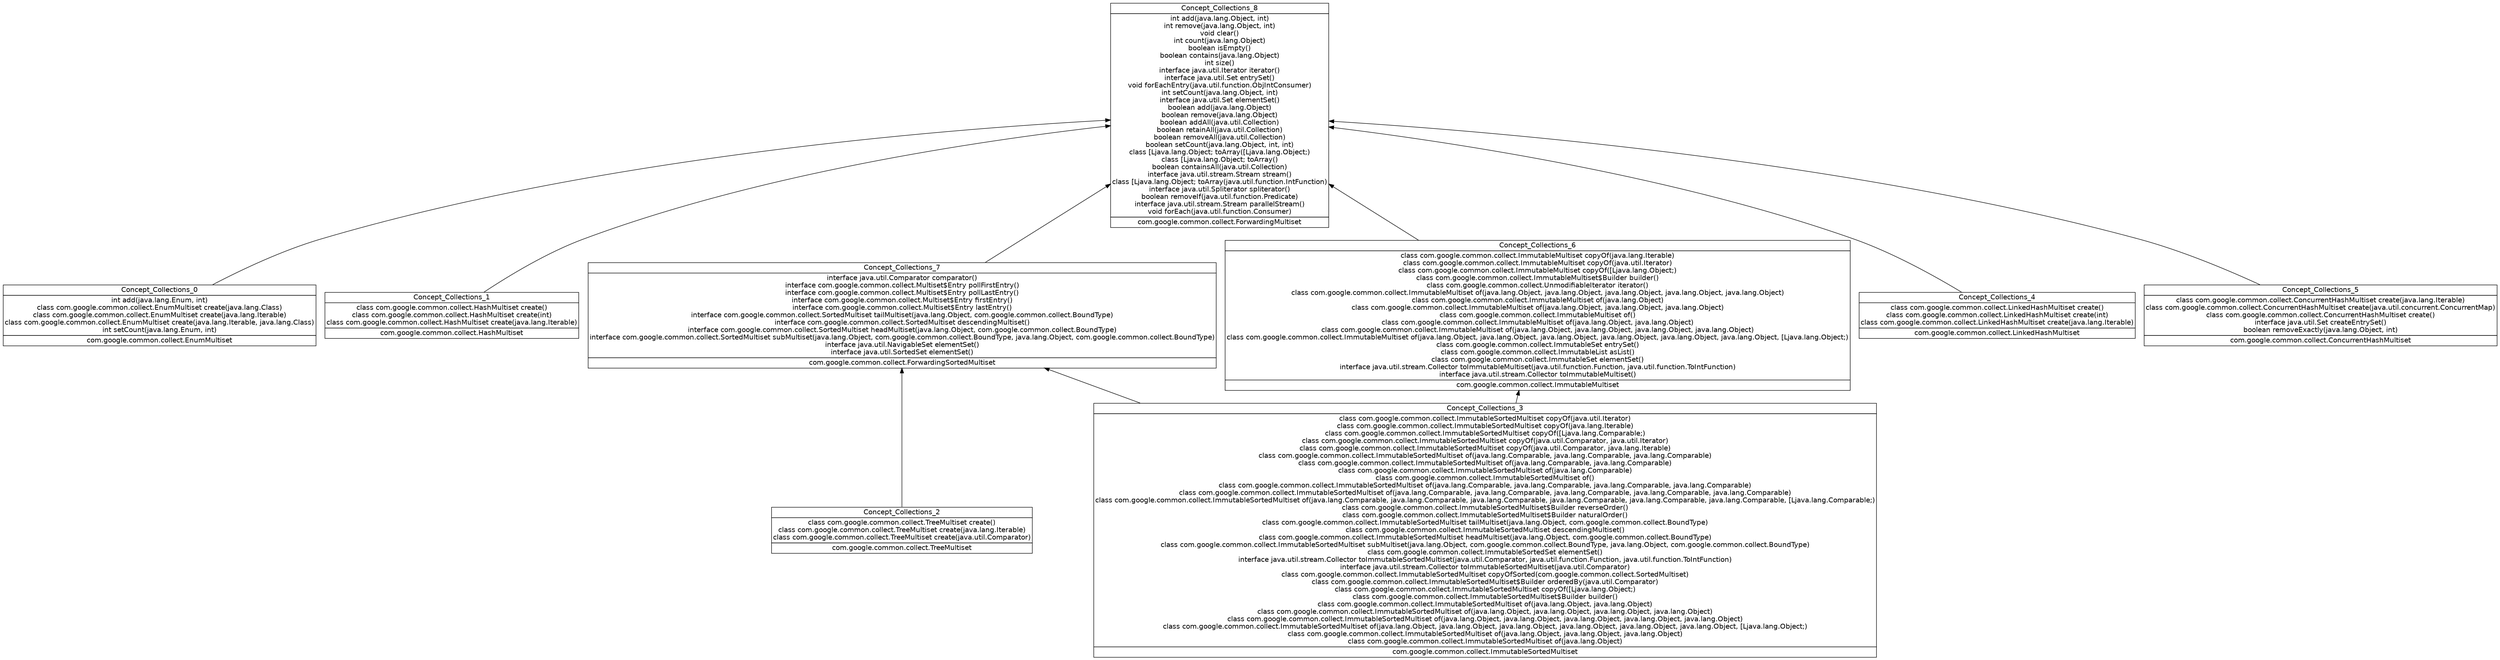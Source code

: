 digraph G { 
	rankdir=BT;
	margin=0;
	node [margin="0.03,0.03",fontname="DejaVu Sans"];
	ranksep=0.3;
	nodesep=0.2;
//graph[label="name:Collections,concept number:9,object number:9,attribute number:105"
0 [shape=none,label=<<table border="0" cellborder="1" cellspacing="0" port="p"><tr><td>Concept_Collections_8</td></tr><tr><td>int add(java.lang.Object, int)<br/>int remove(java.lang.Object, int)<br/>void clear()<br/>int count(java.lang.Object)<br/>boolean isEmpty()<br/>boolean contains(java.lang.Object)<br/>int size()<br/>interface java.util.Iterator iterator()<br/>interface java.util.Set entrySet()<br/>void forEachEntry(java.util.function.ObjIntConsumer)<br/>int setCount(java.lang.Object, int)<br/>interface java.util.Set elementSet()<br/>boolean add(java.lang.Object)<br/>boolean remove(java.lang.Object)<br/>boolean addAll(java.util.Collection)<br/>boolean retainAll(java.util.Collection)<br/>boolean removeAll(java.util.Collection)<br/>boolean setCount(java.lang.Object, int, int)<br/>class [Ljava.lang.Object; toArray([Ljava.lang.Object;)<br/>class [Ljava.lang.Object; toArray()<br/>boolean containsAll(java.util.Collection)<br/>interface java.util.stream.Stream stream()<br/>class [Ljava.lang.Object; toArray(java.util.function.IntFunction)<br/>interface java.util.Spliterator spliterator()<br/>boolean removeIf(java.util.function.Predicate)<br/>interface java.util.stream.Stream parallelStream()<br/>void forEach(java.util.function.Consumer)<br/></td></tr><tr><td>com.google.common.collect.ForwardingMultiset<br/></td></tr></table>>];
1 [shape=none,label=<<table border="0" cellborder="1" cellspacing="0" port="p"><tr><td>Concept_Collections_0</td></tr><tr><td>int add(java.lang.Enum, int)<br/>class com.google.common.collect.EnumMultiset create(java.lang.Class)<br/>class com.google.common.collect.EnumMultiset create(java.lang.Iterable)<br/>class com.google.common.collect.EnumMultiset create(java.lang.Iterable, java.lang.Class)<br/>int setCount(java.lang.Enum, int)<br/></td></tr><tr><td>com.google.common.collect.EnumMultiset<br/></td></tr></table>>];
2 [shape=none,label=<<table border="0" cellborder="1" cellspacing="0" port="p"><tr><td>Concept_Collections_1</td></tr><tr><td>class com.google.common.collect.HashMultiset create()<br/>class com.google.common.collect.HashMultiset create(int)<br/>class com.google.common.collect.HashMultiset create(java.lang.Iterable)<br/></td></tr><tr><td>com.google.common.collect.HashMultiset<br/></td></tr></table>>];
3 [shape=none,label=<<table border="0" cellborder="1" cellspacing="0" port="p"><tr><td>Concept_Collections_2</td></tr><tr><td>class com.google.common.collect.TreeMultiset create()<br/>class com.google.common.collect.TreeMultiset create(java.lang.Iterable)<br/>class com.google.common.collect.TreeMultiset create(java.util.Comparator)<br/></td></tr><tr><td>com.google.common.collect.TreeMultiset<br/></td></tr></table>>];
4 [shape=none,label=<<table border="0" cellborder="1" cellspacing="0" port="p"><tr><td>Concept_Collections_7</td></tr><tr><td>interface java.util.Comparator comparator()<br/>interface com.google.common.collect.Multiset$Entry pollFirstEntry()<br/>interface com.google.common.collect.Multiset$Entry pollLastEntry()<br/>interface com.google.common.collect.Multiset$Entry firstEntry()<br/>interface com.google.common.collect.Multiset$Entry lastEntry()<br/>interface com.google.common.collect.SortedMultiset tailMultiset(java.lang.Object, com.google.common.collect.BoundType)<br/>interface com.google.common.collect.SortedMultiset descendingMultiset()<br/>interface com.google.common.collect.SortedMultiset headMultiset(java.lang.Object, com.google.common.collect.BoundType)<br/>interface com.google.common.collect.SortedMultiset subMultiset(java.lang.Object, com.google.common.collect.BoundType, java.lang.Object, com.google.common.collect.BoundType)<br/>interface java.util.NavigableSet elementSet()<br/>interface java.util.SortedSet elementSet()<br/></td></tr><tr><td>com.google.common.collect.ForwardingSortedMultiset<br/></td></tr></table>>];
5 [shape=none,label=<<table border="0" cellborder="1" cellspacing="0" port="p"><tr><td>Concept_Collections_3</td></tr><tr><td>class com.google.common.collect.ImmutableSortedMultiset copyOf(java.util.Iterator)<br/>class com.google.common.collect.ImmutableSortedMultiset copyOf(java.lang.Iterable)<br/>class com.google.common.collect.ImmutableSortedMultiset copyOf([Ljava.lang.Comparable;)<br/>class com.google.common.collect.ImmutableSortedMultiset copyOf(java.util.Comparator, java.util.Iterator)<br/>class com.google.common.collect.ImmutableSortedMultiset copyOf(java.util.Comparator, java.lang.Iterable)<br/>class com.google.common.collect.ImmutableSortedMultiset of(java.lang.Comparable, java.lang.Comparable, java.lang.Comparable)<br/>class com.google.common.collect.ImmutableSortedMultiset of(java.lang.Comparable, java.lang.Comparable)<br/>class com.google.common.collect.ImmutableSortedMultiset of(java.lang.Comparable)<br/>class com.google.common.collect.ImmutableSortedMultiset of()<br/>class com.google.common.collect.ImmutableSortedMultiset of(java.lang.Comparable, java.lang.Comparable, java.lang.Comparable, java.lang.Comparable)<br/>class com.google.common.collect.ImmutableSortedMultiset of(java.lang.Comparable, java.lang.Comparable, java.lang.Comparable, java.lang.Comparable, java.lang.Comparable)<br/>class com.google.common.collect.ImmutableSortedMultiset of(java.lang.Comparable, java.lang.Comparable, java.lang.Comparable, java.lang.Comparable, java.lang.Comparable, java.lang.Comparable, [Ljava.lang.Comparable;)<br/>class com.google.common.collect.ImmutableSortedMultiset$Builder reverseOrder()<br/>class com.google.common.collect.ImmutableSortedMultiset$Builder naturalOrder()<br/>class com.google.common.collect.ImmutableSortedMultiset tailMultiset(java.lang.Object, com.google.common.collect.BoundType)<br/>class com.google.common.collect.ImmutableSortedMultiset descendingMultiset()<br/>class com.google.common.collect.ImmutableSortedMultiset headMultiset(java.lang.Object, com.google.common.collect.BoundType)<br/>class com.google.common.collect.ImmutableSortedMultiset subMultiset(java.lang.Object, com.google.common.collect.BoundType, java.lang.Object, com.google.common.collect.BoundType)<br/>class com.google.common.collect.ImmutableSortedSet elementSet()<br/>interface java.util.stream.Collector toImmutableSortedMultiset(java.util.Comparator, java.util.function.Function, java.util.function.ToIntFunction)<br/>interface java.util.stream.Collector toImmutableSortedMultiset(java.util.Comparator)<br/>class com.google.common.collect.ImmutableSortedMultiset copyOfSorted(com.google.common.collect.SortedMultiset)<br/>class com.google.common.collect.ImmutableSortedMultiset$Builder orderedBy(java.util.Comparator)<br/>class com.google.common.collect.ImmutableSortedMultiset copyOf([Ljava.lang.Object;)<br/>class com.google.common.collect.ImmutableSortedMultiset$Builder builder()<br/>class com.google.common.collect.ImmutableSortedMultiset of(java.lang.Object, java.lang.Object)<br/>class com.google.common.collect.ImmutableSortedMultiset of(java.lang.Object, java.lang.Object, java.lang.Object, java.lang.Object)<br/>class com.google.common.collect.ImmutableSortedMultiset of(java.lang.Object, java.lang.Object, java.lang.Object, java.lang.Object, java.lang.Object)<br/>class com.google.common.collect.ImmutableSortedMultiset of(java.lang.Object, java.lang.Object, java.lang.Object, java.lang.Object, java.lang.Object, java.lang.Object, [Ljava.lang.Object;)<br/>class com.google.common.collect.ImmutableSortedMultiset of(java.lang.Object, java.lang.Object, java.lang.Object)<br/>class com.google.common.collect.ImmutableSortedMultiset of(java.lang.Object)<br/></td></tr><tr><td>com.google.common.collect.ImmutableSortedMultiset<br/></td></tr></table>>];
6 [shape=none,label=<<table border="0" cellborder="1" cellspacing="0" port="p"><tr><td>Concept_Collections_6</td></tr><tr><td>class com.google.common.collect.ImmutableMultiset copyOf(java.lang.Iterable)<br/>class com.google.common.collect.ImmutableMultiset copyOf(java.util.Iterator)<br/>class com.google.common.collect.ImmutableMultiset copyOf([Ljava.lang.Object;)<br/>class com.google.common.collect.ImmutableMultiset$Builder builder()<br/>class com.google.common.collect.UnmodifiableIterator iterator()<br/>class com.google.common.collect.ImmutableMultiset of(java.lang.Object, java.lang.Object, java.lang.Object, java.lang.Object, java.lang.Object)<br/>class com.google.common.collect.ImmutableMultiset of(java.lang.Object)<br/>class com.google.common.collect.ImmutableMultiset of(java.lang.Object, java.lang.Object, java.lang.Object)<br/>class com.google.common.collect.ImmutableMultiset of()<br/>class com.google.common.collect.ImmutableMultiset of(java.lang.Object, java.lang.Object)<br/>class com.google.common.collect.ImmutableMultiset of(java.lang.Object, java.lang.Object, java.lang.Object, java.lang.Object)<br/>class com.google.common.collect.ImmutableMultiset of(java.lang.Object, java.lang.Object, java.lang.Object, java.lang.Object, java.lang.Object, java.lang.Object, [Ljava.lang.Object;)<br/>class com.google.common.collect.ImmutableSet entrySet()<br/>class com.google.common.collect.ImmutableList asList()<br/>class com.google.common.collect.ImmutableSet elementSet()<br/>interface java.util.stream.Collector toImmutableMultiset(java.util.function.Function, java.util.function.ToIntFunction)<br/>interface java.util.stream.Collector toImmutableMultiset()<br/></td></tr><tr><td>com.google.common.collect.ImmutableMultiset<br/></td></tr></table>>];
7 [shape=none,label=<<table border="0" cellborder="1" cellspacing="0" port="p"><tr><td>Concept_Collections_4</td></tr><tr><td>class com.google.common.collect.LinkedHashMultiset create()<br/>class com.google.common.collect.LinkedHashMultiset create(int)<br/>class com.google.common.collect.LinkedHashMultiset create(java.lang.Iterable)<br/></td></tr><tr><td>com.google.common.collect.LinkedHashMultiset<br/></td></tr></table>>];
8 [shape=none,label=<<table border="0" cellborder="1" cellspacing="0" port="p"><tr><td>Concept_Collections_5</td></tr><tr><td>class com.google.common.collect.ConcurrentHashMultiset create(java.lang.Iterable)<br/>class com.google.common.collect.ConcurrentHashMultiset create(java.util.concurrent.ConcurrentMap)<br/>class com.google.common.collect.ConcurrentHashMultiset create()<br/>interface java.util.Set createEntrySet()<br/>boolean removeExactly(java.lang.Object, int)<br/></td></tr><tr><td>com.google.common.collect.ConcurrentHashMultiset<br/></td></tr></table>>];
	1:p -> 0:p
	2:p -> 0:p
	7:p -> 0:p
	8:p -> 0:p
	6:p -> 0:p
	4:p -> 0:p
	3:p -> 4:p
	5:p -> 4:p
	5:p -> 6:p
}